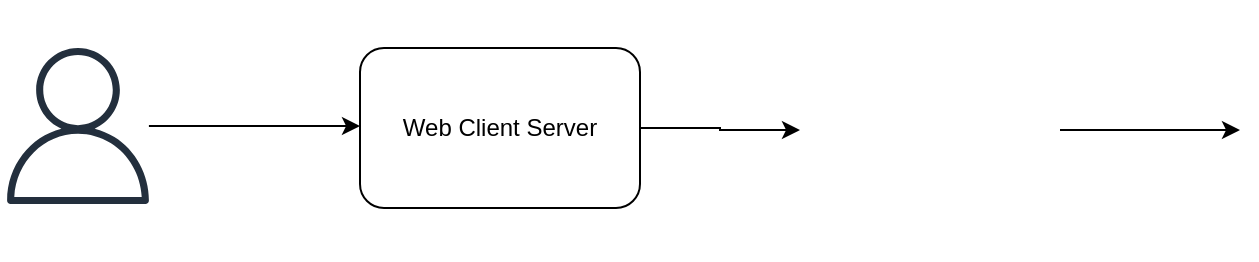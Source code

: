 <mxfile version="24.0.7" type="device">
  <diagram name="페이지-1" id="Fwa0hKC3Dk2IB32W_oC0">
    <mxGraphModel dx="722" dy="598" grid="1" gridSize="10" guides="1" tooltips="1" connect="1" arrows="1" fold="1" page="1" pageScale="1" pageWidth="827" pageHeight="1169" math="0" shadow="0">
      <root>
        <mxCell id="0" />
        <mxCell id="1" parent="0" />
        <mxCell id="ueLqYp0LU76ddZEogOVL-2" style="edgeStyle=orthogonalEdgeStyle;rounded=0;orthogonalLoop=1;jettySize=auto;html=1;" edge="1" parent="1" source="ueLqYp0LU76ddZEogOVL-1">
          <mxGeometry relative="1" as="geometry">
            <mxPoint x="240" y="279" as="targetPoint" />
          </mxGeometry>
        </mxCell>
        <mxCell id="ueLqYp0LU76ddZEogOVL-1" value="" style="sketch=0;outlineConnect=0;fontColor=#232F3E;gradientColor=none;fillColor=#232F3D;strokeColor=none;dashed=0;verticalLabelPosition=bottom;verticalAlign=top;align=center;html=1;fontSize=12;fontStyle=0;aspect=fixed;pointerEvents=1;shape=mxgraph.aws4.user;" vertex="1" parent="1">
          <mxGeometry x="60" y="240" width="78" height="78" as="geometry" />
        </mxCell>
        <mxCell id="ueLqYp0LU76ddZEogOVL-4" style="edgeStyle=orthogonalEdgeStyle;rounded=0;orthogonalLoop=1;jettySize=auto;html=1;" edge="1" parent="1" source="ueLqYp0LU76ddZEogOVL-3" target="ueLqYp0LU76ddZEogOVL-5">
          <mxGeometry relative="1" as="geometry">
            <mxPoint x="460" y="280" as="targetPoint" />
          </mxGeometry>
        </mxCell>
        <mxCell id="ueLqYp0LU76ddZEogOVL-3" value="Web Client Server" style="rounded=1;whiteSpace=wrap;html=1;" vertex="1" parent="1">
          <mxGeometry x="240" y="240" width="140" height="80" as="geometry" />
        </mxCell>
        <mxCell id="ueLqYp0LU76ddZEogOVL-6" style="edgeStyle=orthogonalEdgeStyle;rounded=0;orthogonalLoop=1;jettySize=auto;html=1;" edge="1" parent="1" source="ueLqYp0LU76ddZEogOVL-5">
          <mxGeometry relative="1" as="geometry">
            <mxPoint x="680" y="281" as="targetPoint" />
          </mxGeometry>
        </mxCell>
        <mxCell id="ueLqYp0LU76ddZEogOVL-5" value="" style="shape=image;html=1;verticalAlign=top;verticalLabelPosition=bottom;labelBackgroundColor=#ffffff;imageAspect=0;aspect=fixed;image=https://cdn1.iconfinder.com/data/icons/unicons-line-vol-5/24/react-128.png" vertex="1" parent="1">
          <mxGeometry x="460" y="216" width="130" height="130" as="geometry" />
        </mxCell>
      </root>
    </mxGraphModel>
  </diagram>
</mxfile>
